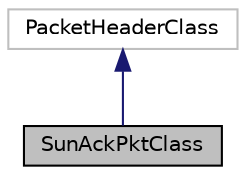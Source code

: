 digraph "SunAckPktClass"
{
 // LATEX_PDF_SIZE
  edge [fontname="Helvetica",fontsize="10",labelfontname="Helvetica",labelfontsize="10"];
  node [fontname="Helvetica",fontsize="10",shape=record];
  Node1 [label="SunAckPktClass",height=0.2,width=0.4,color="black", fillcolor="grey75", style="filled", fontcolor="black",tooltip="Adds the header for hdr_sun_ack packets in ns2."];
  Node2 -> Node1 [dir="back",color="midnightblue",fontsize="10",style="solid",fontname="Helvetica"];
  Node2 [label="PacketHeaderClass",height=0.2,width=0.4,color="grey75", fillcolor="white", style="filled",tooltip=" "];
}
